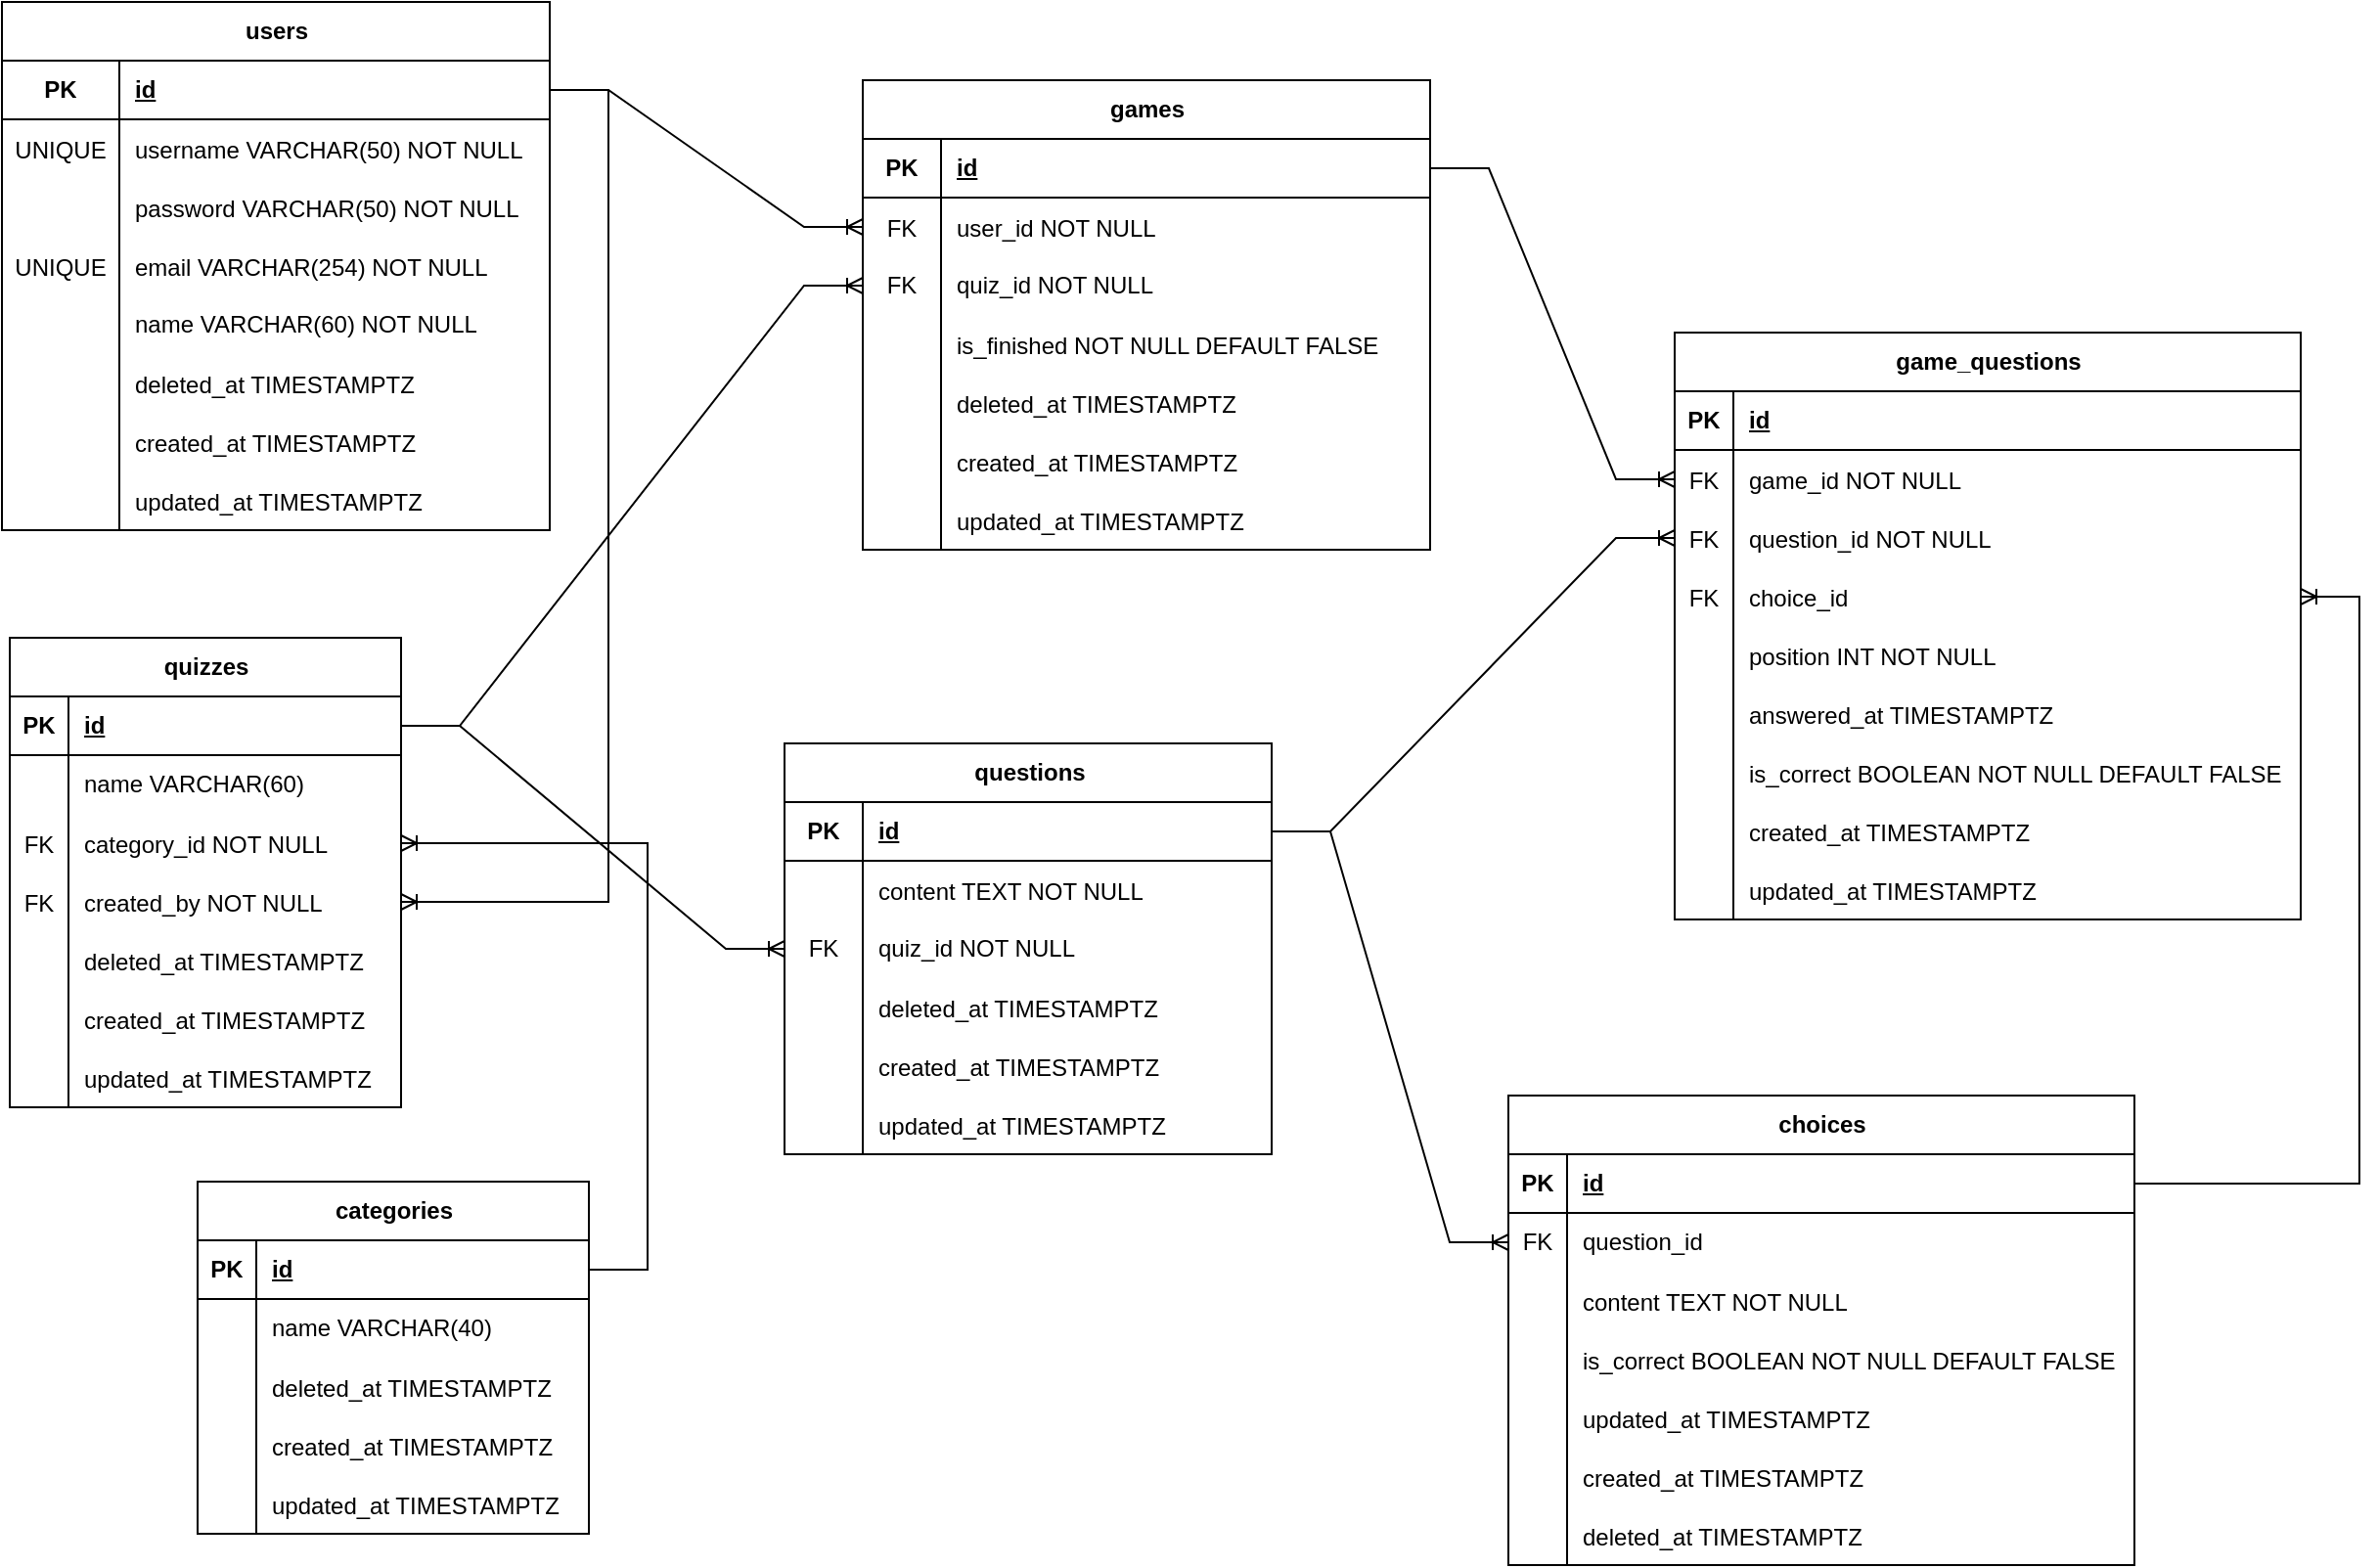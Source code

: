 <mxfile version="28.2.8">
  <diagram name="Page-1" id="IlqNlD3pGx4o4QDqjt5W">
    <mxGraphModel dx="1394" dy="1031" grid="1" gridSize="10" guides="1" tooltips="1" connect="1" arrows="1" fold="1" page="1" pageScale="1" pageWidth="1654" pageHeight="1169" math="0" shadow="0">
      <root>
        <mxCell id="0" />
        <mxCell id="1" parent="0" />
        <mxCell id="2m0i1N73Nu3v9NuBRMql-1" value="" style="edgeStyle=entityRelationEdgeStyle;fontSize=12;html=1;endArrow=ERoneToMany;rounded=0;" edge="1" source="2m0i1N73Nu3v9NuBRMql-11" target="2m0i1N73Nu3v9NuBRMql-45" parent="1">
          <mxGeometry width="100" height="100" relative="1" as="geometry">
            <mxPoint x="413" y="520" as="sourcePoint" />
            <mxPoint x="513" y="420" as="targetPoint" />
          </mxGeometry>
        </mxCell>
        <mxCell id="2m0i1N73Nu3v9NuBRMql-2" value="" style="edgeStyle=entityRelationEdgeStyle;fontSize=12;html=1;endArrow=ERoneToMany;rounded=0;" edge="1" source="2m0i1N73Nu3v9NuBRMql-36" target="2m0i1N73Nu3v9NuBRMql-64" parent="1">
          <mxGeometry width="100" height="100" relative="1" as="geometry">
            <mxPoint x="313" y="520" as="sourcePoint" />
            <mxPoint x="413" y="420" as="targetPoint" />
          </mxGeometry>
        </mxCell>
        <mxCell id="2m0i1N73Nu3v9NuBRMql-3" value="" style="edgeStyle=entityRelationEdgeStyle;fontSize=12;html=1;endArrow=ERoneToMany;rounded=0;" edge="1" source="2m0i1N73Nu3v9NuBRMql-77" target="2m0i1N73Nu3v9NuBRMql-42" parent="1">
          <mxGeometry width="100" height="100" relative="1" as="geometry">
            <mxPoint x="555" y="535" as="sourcePoint" />
            <mxPoint x="761" y="585" as="targetPoint" />
          </mxGeometry>
        </mxCell>
        <mxCell id="2m0i1N73Nu3v9NuBRMql-8" value="" style="edgeStyle=entityRelationEdgeStyle;fontSize=12;html=1;endArrow=ERoneToMany;rounded=0;" edge="1" source="2m0i1N73Nu3v9NuBRMql-58" target="2m0i1N73Nu3v9NuBRMql-137" parent="1">
          <mxGeometry width="100" height="100" relative="1" as="geometry">
            <mxPoint x="855" y="704" as="sourcePoint" />
            <mxPoint x="955" y="604" as="targetPoint" />
          </mxGeometry>
        </mxCell>
        <mxCell id="2m0i1N73Nu3v9NuBRMql-10" value="users" style="shape=table;startSize=30;container=1;collapsible=1;childLayout=tableLayout;fixedRows=1;rowLines=0;fontStyle=1;align=center;resizeLast=1;html=1;" vertex="1" parent="1">
          <mxGeometry x="225" y="185" width="280" height="270" as="geometry" />
        </mxCell>
        <mxCell id="2m0i1N73Nu3v9NuBRMql-11" value="" style="shape=tableRow;horizontal=0;startSize=0;swimlaneHead=0;swimlaneBody=0;fillColor=none;collapsible=0;dropTarget=0;points=[[0,0.5],[1,0.5]];portConstraint=eastwest;top=0;left=0;right=0;bottom=1;" vertex="1" parent="2m0i1N73Nu3v9NuBRMql-10">
          <mxGeometry y="30" width="280" height="30" as="geometry" />
        </mxCell>
        <mxCell id="2m0i1N73Nu3v9NuBRMql-12" value="PK" style="shape=partialRectangle;connectable=0;fillColor=none;top=0;left=0;bottom=0;right=0;fontStyle=1;overflow=hidden;whiteSpace=wrap;html=1;" vertex="1" parent="2m0i1N73Nu3v9NuBRMql-11">
          <mxGeometry width="60.0" height="30" as="geometry">
            <mxRectangle width="60.0" height="30" as="alternateBounds" />
          </mxGeometry>
        </mxCell>
        <mxCell id="2m0i1N73Nu3v9NuBRMql-13" value="id" style="shape=partialRectangle;connectable=0;fillColor=none;top=0;left=0;bottom=0;right=0;align=left;spacingLeft=6;fontStyle=5;overflow=hidden;whiteSpace=wrap;html=1;" vertex="1" parent="2m0i1N73Nu3v9NuBRMql-11">
          <mxGeometry x="60.0" width="220.0" height="30" as="geometry">
            <mxRectangle width="220.0" height="30" as="alternateBounds" />
          </mxGeometry>
        </mxCell>
        <mxCell id="2m0i1N73Nu3v9NuBRMql-14" value="" style="shape=tableRow;horizontal=0;startSize=0;swimlaneHead=0;swimlaneBody=0;fillColor=none;collapsible=0;dropTarget=0;points=[[0,0.5],[1,0.5]];portConstraint=eastwest;top=0;left=0;right=0;bottom=0;" vertex="1" parent="2m0i1N73Nu3v9NuBRMql-10">
          <mxGeometry y="60" width="280" height="30" as="geometry" />
        </mxCell>
        <mxCell id="2m0i1N73Nu3v9NuBRMql-15" value="UNIQUE" style="shape=partialRectangle;connectable=0;fillColor=none;top=0;left=0;bottom=0;right=0;editable=1;overflow=hidden;" vertex="1" parent="2m0i1N73Nu3v9NuBRMql-14">
          <mxGeometry width="60.0" height="30" as="geometry">
            <mxRectangle width="60.0" height="30" as="alternateBounds" />
          </mxGeometry>
        </mxCell>
        <mxCell id="2m0i1N73Nu3v9NuBRMql-16" value="username VARCHAR(50) NOT NULL" style="shape=partialRectangle;connectable=0;fillColor=none;top=0;left=0;bottom=0;right=0;align=left;spacingLeft=6;overflow=hidden;flipV=0;" vertex="1" parent="2m0i1N73Nu3v9NuBRMql-14">
          <mxGeometry x="60.0" width="220.0" height="30" as="geometry">
            <mxRectangle width="220.0" height="30" as="alternateBounds" />
          </mxGeometry>
        </mxCell>
        <mxCell id="2m0i1N73Nu3v9NuBRMql-17" value="" style="shape=tableRow;horizontal=0;startSize=0;swimlaneHead=0;swimlaneBody=0;fillColor=none;collapsible=0;dropTarget=0;points=[[0,0.5],[1,0.5]];portConstraint=eastwest;top=0;left=0;right=0;bottom=0;" vertex="1" parent="2m0i1N73Nu3v9NuBRMql-10">
          <mxGeometry y="90" width="280" height="30" as="geometry" />
        </mxCell>
        <mxCell id="2m0i1N73Nu3v9NuBRMql-18" value="" style="shape=partialRectangle;connectable=0;fillColor=none;top=0;left=0;bottom=0;right=0;editable=1;overflow=hidden;" vertex="1" parent="2m0i1N73Nu3v9NuBRMql-17">
          <mxGeometry width="60.0" height="30" as="geometry">
            <mxRectangle width="60.0" height="30" as="alternateBounds" />
          </mxGeometry>
        </mxCell>
        <mxCell id="2m0i1N73Nu3v9NuBRMql-19" value="password VARCHAR(50) NOT NULL" style="shape=partialRectangle;connectable=0;fillColor=none;top=0;left=0;bottom=0;right=0;align=left;spacingLeft=6;overflow=hidden;flipV=0;" vertex="1" parent="2m0i1N73Nu3v9NuBRMql-17">
          <mxGeometry x="60.0" width="220.0" height="30" as="geometry">
            <mxRectangle width="220.0" height="30" as="alternateBounds" />
          </mxGeometry>
        </mxCell>
        <mxCell id="2m0i1N73Nu3v9NuBRMql-20" value="" style="shape=tableRow;horizontal=0;startSize=0;swimlaneHead=0;swimlaneBody=0;fillColor=none;collapsible=0;dropTarget=0;points=[[0,0.5],[1,0.5]];portConstraint=eastwest;top=0;left=0;right=0;bottom=0;" vertex="1" parent="2m0i1N73Nu3v9NuBRMql-10">
          <mxGeometry y="120" width="280" height="30" as="geometry" />
        </mxCell>
        <mxCell id="2m0i1N73Nu3v9NuBRMql-21" value="UNIQUE" style="shape=partialRectangle;connectable=0;fillColor=none;top=0;left=0;bottom=0;right=0;editable=1;overflow=hidden;" vertex="1" parent="2m0i1N73Nu3v9NuBRMql-20">
          <mxGeometry width="60.0" height="30" as="geometry">
            <mxRectangle width="60.0" height="30" as="alternateBounds" />
          </mxGeometry>
        </mxCell>
        <mxCell id="2m0i1N73Nu3v9NuBRMql-22" value="email VARCHAR(254) NOT NULL" style="shape=partialRectangle;connectable=0;fillColor=none;top=0;left=0;bottom=0;right=0;align=left;spacingLeft=6;overflow=hidden;flipV=0;" vertex="1" parent="2m0i1N73Nu3v9NuBRMql-20">
          <mxGeometry x="60.0" width="220.0" height="30" as="geometry">
            <mxRectangle width="220.0" height="30" as="alternateBounds" />
          </mxGeometry>
        </mxCell>
        <mxCell id="2m0i1N73Nu3v9NuBRMql-23" value="" style="shape=tableRow;horizontal=0;startSize=0;swimlaneHead=0;swimlaneBody=0;fillColor=none;collapsible=0;dropTarget=0;points=[[0,0.5],[1,0.5]];portConstraint=eastwest;top=0;left=0;right=0;bottom=0;" vertex="1" parent="2m0i1N73Nu3v9NuBRMql-10">
          <mxGeometry y="150" width="280" height="30" as="geometry" />
        </mxCell>
        <mxCell id="2m0i1N73Nu3v9NuBRMql-24" value="" style="shape=partialRectangle;connectable=0;fillColor=none;top=0;left=0;bottom=0;right=0;editable=1;overflow=hidden;whiteSpace=wrap;html=1;" vertex="1" parent="2m0i1N73Nu3v9NuBRMql-23">
          <mxGeometry width="60.0" height="30" as="geometry">
            <mxRectangle width="60.0" height="30" as="alternateBounds" />
          </mxGeometry>
        </mxCell>
        <mxCell id="2m0i1N73Nu3v9NuBRMql-25" value="name VARCHAR(60) NOT NULL" style="shape=partialRectangle;connectable=0;fillColor=none;top=0;left=0;bottom=0;right=0;align=left;spacingLeft=6;overflow=hidden;whiteSpace=wrap;html=1;" vertex="1" parent="2m0i1N73Nu3v9NuBRMql-23">
          <mxGeometry x="60.0" width="220.0" height="30" as="geometry">
            <mxRectangle width="220.0" height="30" as="alternateBounds" />
          </mxGeometry>
        </mxCell>
        <mxCell id="2m0i1N73Nu3v9NuBRMql-26" value="" style="shape=tableRow;horizontal=0;startSize=0;swimlaneHead=0;swimlaneBody=0;fillColor=none;collapsible=0;dropTarget=0;points=[[0,0.5],[1,0.5]];portConstraint=eastwest;top=0;left=0;right=0;bottom=0;" vertex="1" parent="2m0i1N73Nu3v9NuBRMql-10">
          <mxGeometry y="180" width="280" height="30" as="geometry" />
        </mxCell>
        <mxCell id="2m0i1N73Nu3v9NuBRMql-27" value="" style="shape=partialRectangle;connectable=0;fillColor=none;top=0;left=0;bottom=0;right=0;editable=1;overflow=hidden;" vertex="1" parent="2m0i1N73Nu3v9NuBRMql-26">
          <mxGeometry width="60.0" height="30" as="geometry">
            <mxRectangle width="60.0" height="30" as="alternateBounds" />
          </mxGeometry>
        </mxCell>
        <mxCell id="2m0i1N73Nu3v9NuBRMql-28" value="deleted_at TIMESTAMPTZ" style="shape=partialRectangle;connectable=0;fillColor=none;top=0;left=0;bottom=0;right=0;align=left;spacingLeft=6;overflow=hidden;flipV=0;" vertex="1" parent="2m0i1N73Nu3v9NuBRMql-26">
          <mxGeometry x="60.0" width="220.0" height="30" as="geometry">
            <mxRectangle width="220.0" height="30" as="alternateBounds" />
          </mxGeometry>
        </mxCell>
        <mxCell id="2m0i1N73Nu3v9NuBRMql-29" value="" style="shape=tableRow;horizontal=0;startSize=0;swimlaneHead=0;swimlaneBody=0;fillColor=none;collapsible=0;dropTarget=0;points=[[0,0.5],[1,0.5]];portConstraint=eastwest;top=0;left=0;right=0;bottom=0;" vertex="1" parent="2m0i1N73Nu3v9NuBRMql-10">
          <mxGeometry y="210" width="280" height="30" as="geometry" />
        </mxCell>
        <mxCell id="2m0i1N73Nu3v9NuBRMql-30" value="" style="shape=partialRectangle;connectable=0;fillColor=none;top=0;left=0;bottom=0;right=0;editable=1;overflow=hidden;" vertex="1" parent="2m0i1N73Nu3v9NuBRMql-29">
          <mxGeometry width="60.0" height="30" as="geometry">
            <mxRectangle width="60.0" height="30" as="alternateBounds" />
          </mxGeometry>
        </mxCell>
        <mxCell id="2m0i1N73Nu3v9NuBRMql-31" value="created_at TIMESTAMPTZ" style="shape=partialRectangle;connectable=0;fillColor=none;top=0;left=0;bottom=0;right=0;align=left;spacingLeft=6;overflow=hidden;flipV=0;" vertex="1" parent="2m0i1N73Nu3v9NuBRMql-29">
          <mxGeometry x="60.0" width="220.0" height="30" as="geometry">
            <mxRectangle width="220.0" height="30" as="alternateBounds" />
          </mxGeometry>
        </mxCell>
        <mxCell id="2m0i1N73Nu3v9NuBRMql-32" value="" style="shape=tableRow;horizontal=0;startSize=0;swimlaneHead=0;swimlaneBody=0;fillColor=none;collapsible=0;dropTarget=0;points=[[0,0.5],[1,0.5]];portConstraint=eastwest;top=0;left=0;right=0;bottom=0;" vertex="1" parent="2m0i1N73Nu3v9NuBRMql-10">
          <mxGeometry y="240" width="280" height="30" as="geometry" />
        </mxCell>
        <mxCell id="2m0i1N73Nu3v9NuBRMql-33" value="" style="shape=partialRectangle;connectable=0;fillColor=none;top=0;left=0;bottom=0;right=0;editable=1;overflow=hidden;" vertex="1" parent="2m0i1N73Nu3v9NuBRMql-32">
          <mxGeometry width="60.0" height="30" as="geometry">
            <mxRectangle width="60.0" height="30" as="alternateBounds" />
          </mxGeometry>
        </mxCell>
        <mxCell id="2m0i1N73Nu3v9NuBRMql-34" value="updated_at TIMESTAMPTZ" style="shape=partialRectangle;connectable=0;fillColor=none;top=0;left=0;bottom=0;right=0;align=left;spacingLeft=6;overflow=hidden;flipV=0;" vertex="1" parent="2m0i1N73Nu3v9NuBRMql-32">
          <mxGeometry x="60.0" width="220.0" height="30" as="geometry">
            <mxRectangle width="220.0" height="30" as="alternateBounds" />
          </mxGeometry>
        </mxCell>
        <mxCell id="2m0i1N73Nu3v9NuBRMql-35" value="quizzes" style="shape=table;startSize=30;container=1;collapsible=1;childLayout=tableLayout;fixedRows=1;rowLines=0;fontStyle=1;align=center;resizeLast=1;html=1;" vertex="1" parent="1">
          <mxGeometry x="229" y="510" width="200" height="240" as="geometry" />
        </mxCell>
        <mxCell id="2m0i1N73Nu3v9NuBRMql-36" value="" style="shape=tableRow;horizontal=0;startSize=0;swimlaneHead=0;swimlaneBody=0;fillColor=none;collapsible=0;dropTarget=0;points=[[0,0.5],[1,0.5]];portConstraint=eastwest;top=0;left=0;right=0;bottom=1;" vertex="1" parent="2m0i1N73Nu3v9NuBRMql-35">
          <mxGeometry y="30" width="200" height="30" as="geometry" />
        </mxCell>
        <mxCell id="2m0i1N73Nu3v9NuBRMql-37" value="PK" style="shape=partialRectangle;connectable=0;fillColor=none;top=0;left=0;bottom=0;right=0;fontStyle=1;overflow=hidden;whiteSpace=wrap;html=1;" vertex="1" parent="2m0i1N73Nu3v9NuBRMql-36">
          <mxGeometry width="30" height="30" as="geometry">
            <mxRectangle width="30" height="30" as="alternateBounds" />
          </mxGeometry>
        </mxCell>
        <mxCell id="2m0i1N73Nu3v9NuBRMql-38" value="id" style="shape=partialRectangle;connectable=0;fillColor=none;top=0;left=0;bottom=0;right=0;align=left;spacingLeft=6;fontStyle=5;overflow=hidden;whiteSpace=wrap;html=1;" vertex="1" parent="2m0i1N73Nu3v9NuBRMql-36">
          <mxGeometry x="30" width="170" height="30" as="geometry">
            <mxRectangle width="170" height="30" as="alternateBounds" />
          </mxGeometry>
        </mxCell>
        <mxCell id="2m0i1N73Nu3v9NuBRMql-39" value="" style="shape=tableRow;horizontal=0;startSize=0;swimlaneHead=0;swimlaneBody=0;fillColor=none;collapsible=0;dropTarget=0;points=[[0,0.5],[1,0.5]];portConstraint=eastwest;top=0;left=0;right=0;bottom=0;" vertex="1" parent="2m0i1N73Nu3v9NuBRMql-35">
          <mxGeometry y="60" width="200" height="30" as="geometry" />
        </mxCell>
        <mxCell id="2m0i1N73Nu3v9NuBRMql-40" value="" style="shape=partialRectangle;connectable=0;fillColor=none;top=0;left=0;bottom=0;right=0;editable=1;overflow=hidden;whiteSpace=wrap;html=1;" vertex="1" parent="2m0i1N73Nu3v9NuBRMql-39">
          <mxGeometry width="30" height="30" as="geometry">
            <mxRectangle width="30" height="30" as="alternateBounds" />
          </mxGeometry>
        </mxCell>
        <mxCell id="2m0i1N73Nu3v9NuBRMql-41" value="name VARCHAR(60)" style="shape=partialRectangle;connectable=0;fillColor=none;top=0;left=0;bottom=0;right=0;align=left;spacingLeft=6;overflow=hidden;whiteSpace=wrap;html=1;" vertex="1" parent="2m0i1N73Nu3v9NuBRMql-39">
          <mxGeometry x="30" width="170" height="30" as="geometry">
            <mxRectangle width="170" height="30" as="alternateBounds" />
          </mxGeometry>
        </mxCell>
        <mxCell id="2m0i1N73Nu3v9NuBRMql-42" value="" style="shape=tableRow;horizontal=0;startSize=0;swimlaneHead=0;swimlaneBody=0;fillColor=none;collapsible=0;dropTarget=0;points=[[0,0.5],[1,0.5]];portConstraint=eastwest;top=0;left=0;right=0;bottom=0;" vertex="1" parent="2m0i1N73Nu3v9NuBRMql-35">
          <mxGeometry y="90" width="200" height="30" as="geometry" />
        </mxCell>
        <mxCell id="2m0i1N73Nu3v9NuBRMql-43" value="FK" style="shape=partialRectangle;connectable=0;fillColor=none;top=0;left=0;bottom=0;right=0;editable=1;overflow=hidden;" vertex="1" parent="2m0i1N73Nu3v9NuBRMql-42">
          <mxGeometry width="30" height="30" as="geometry">
            <mxRectangle width="30" height="30" as="alternateBounds" />
          </mxGeometry>
        </mxCell>
        <mxCell id="2m0i1N73Nu3v9NuBRMql-44" value="category_id NOT NULL" style="shape=partialRectangle;connectable=0;fillColor=none;top=0;left=0;bottom=0;right=0;align=left;spacingLeft=6;overflow=hidden;flipV=0;" vertex="1" parent="2m0i1N73Nu3v9NuBRMql-42">
          <mxGeometry x="30" width="170" height="30" as="geometry">
            <mxRectangle width="170" height="30" as="alternateBounds" />
          </mxGeometry>
        </mxCell>
        <mxCell id="2m0i1N73Nu3v9NuBRMql-45" value="" style="shape=tableRow;horizontal=0;startSize=0;swimlaneHead=0;swimlaneBody=0;fillColor=none;collapsible=0;dropTarget=0;points=[[0,0.5],[1,0.5]];portConstraint=eastwest;top=0;left=0;right=0;bottom=0;" vertex="1" parent="2m0i1N73Nu3v9NuBRMql-35">
          <mxGeometry y="120" width="200" height="30" as="geometry" />
        </mxCell>
        <mxCell id="2m0i1N73Nu3v9NuBRMql-46" value="FK" style="shape=partialRectangle;connectable=0;fillColor=none;top=0;left=0;bottom=0;right=0;editable=1;overflow=hidden;" vertex="1" parent="2m0i1N73Nu3v9NuBRMql-45">
          <mxGeometry width="30" height="30" as="geometry">
            <mxRectangle width="30" height="30" as="alternateBounds" />
          </mxGeometry>
        </mxCell>
        <mxCell id="2m0i1N73Nu3v9NuBRMql-47" value="created_by NOT NULL" style="shape=partialRectangle;connectable=0;fillColor=none;top=0;left=0;bottom=0;right=0;align=left;spacingLeft=6;overflow=hidden;flipV=0;" vertex="1" parent="2m0i1N73Nu3v9NuBRMql-45">
          <mxGeometry x="30" width="170" height="30" as="geometry">
            <mxRectangle width="170" height="30" as="alternateBounds" />
          </mxGeometry>
        </mxCell>
        <mxCell id="2m0i1N73Nu3v9NuBRMql-48" value="" style="shape=tableRow;horizontal=0;startSize=0;swimlaneHead=0;swimlaneBody=0;fillColor=none;collapsible=0;dropTarget=0;points=[[0,0.5],[1,0.5]];portConstraint=eastwest;top=0;left=0;right=0;bottom=0;" vertex="1" parent="2m0i1N73Nu3v9NuBRMql-35">
          <mxGeometry y="150" width="200" height="30" as="geometry" />
        </mxCell>
        <mxCell id="2m0i1N73Nu3v9NuBRMql-49" value="" style="shape=partialRectangle;connectable=0;fillColor=none;top=0;left=0;bottom=0;right=0;editable=1;overflow=hidden;" vertex="1" parent="2m0i1N73Nu3v9NuBRMql-48">
          <mxGeometry width="30" height="30" as="geometry">
            <mxRectangle width="30" height="30" as="alternateBounds" />
          </mxGeometry>
        </mxCell>
        <mxCell id="2m0i1N73Nu3v9NuBRMql-50" value="deleted_at TIMESTAMPTZ" style="shape=partialRectangle;connectable=0;fillColor=none;top=0;left=0;bottom=0;right=0;align=left;spacingLeft=6;overflow=hidden;flipV=0;" vertex="1" parent="2m0i1N73Nu3v9NuBRMql-48">
          <mxGeometry x="30" width="170" height="30" as="geometry">
            <mxRectangle width="170" height="30" as="alternateBounds" />
          </mxGeometry>
        </mxCell>
        <mxCell id="2m0i1N73Nu3v9NuBRMql-51" value="" style="shape=tableRow;horizontal=0;startSize=0;swimlaneHead=0;swimlaneBody=0;fillColor=none;collapsible=0;dropTarget=0;points=[[0,0.5],[1,0.5]];portConstraint=eastwest;top=0;left=0;right=0;bottom=0;" vertex="1" parent="2m0i1N73Nu3v9NuBRMql-35">
          <mxGeometry y="180" width="200" height="30" as="geometry" />
        </mxCell>
        <mxCell id="2m0i1N73Nu3v9NuBRMql-52" value="" style="shape=partialRectangle;connectable=0;fillColor=none;top=0;left=0;bottom=0;right=0;editable=1;overflow=hidden;" vertex="1" parent="2m0i1N73Nu3v9NuBRMql-51">
          <mxGeometry width="30" height="30" as="geometry">
            <mxRectangle width="30" height="30" as="alternateBounds" />
          </mxGeometry>
        </mxCell>
        <mxCell id="2m0i1N73Nu3v9NuBRMql-53" value="created_at TIMESTAMPTZ" style="shape=partialRectangle;connectable=0;fillColor=none;top=0;left=0;bottom=0;right=0;align=left;spacingLeft=6;overflow=hidden;flipV=0;" vertex="1" parent="2m0i1N73Nu3v9NuBRMql-51">
          <mxGeometry x="30" width="170" height="30" as="geometry">
            <mxRectangle width="170" height="30" as="alternateBounds" />
          </mxGeometry>
        </mxCell>
        <mxCell id="2m0i1N73Nu3v9NuBRMql-54" value="" style="shape=tableRow;horizontal=0;startSize=0;swimlaneHead=0;swimlaneBody=0;fillColor=none;collapsible=0;dropTarget=0;points=[[0,0.5],[1,0.5]];portConstraint=eastwest;top=0;left=0;right=0;bottom=0;" vertex="1" parent="2m0i1N73Nu3v9NuBRMql-35">
          <mxGeometry y="210" width="200" height="30" as="geometry" />
        </mxCell>
        <mxCell id="2m0i1N73Nu3v9NuBRMql-55" value="" style="shape=partialRectangle;connectable=0;fillColor=none;top=0;left=0;bottom=0;right=0;editable=1;overflow=hidden;" vertex="1" parent="2m0i1N73Nu3v9NuBRMql-54">
          <mxGeometry width="30" height="30" as="geometry">
            <mxRectangle width="30" height="30" as="alternateBounds" />
          </mxGeometry>
        </mxCell>
        <mxCell id="2m0i1N73Nu3v9NuBRMql-56" value="updated_at TIMESTAMPTZ" style="shape=partialRectangle;connectable=0;fillColor=none;top=0;left=0;bottom=0;right=0;align=left;spacingLeft=6;overflow=hidden;flipV=0;" vertex="1" parent="2m0i1N73Nu3v9NuBRMql-54">
          <mxGeometry x="30" width="170" height="30" as="geometry">
            <mxRectangle width="170" height="30" as="alternateBounds" />
          </mxGeometry>
        </mxCell>
        <mxCell id="2m0i1N73Nu3v9NuBRMql-57" value="questions" style="shape=table;startSize=30;container=1;collapsible=1;childLayout=tableLayout;fixedRows=1;rowLines=0;fontStyle=1;align=center;resizeLast=1;html=1;" vertex="1" parent="1">
          <mxGeometry x="625" y="564" width="249" height="210" as="geometry" />
        </mxCell>
        <mxCell id="2m0i1N73Nu3v9NuBRMql-58" value="" style="shape=tableRow;horizontal=0;startSize=0;swimlaneHead=0;swimlaneBody=0;fillColor=none;collapsible=0;dropTarget=0;points=[[0,0.5],[1,0.5]];portConstraint=eastwest;top=0;left=0;right=0;bottom=1;" vertex="1" parent="2m0i1N73Nu3v9NuBRMql-57">
          <mxGeometry y="30" width="249" height="30" as="geometry" />
        </mxCell>
        <mxCell id="2m0i1N73Nu3v9NuBRMql-59" value="PK" style="shape=partialRectangle;connectable=0;fillColor=none;top=0;left=0;bottom=0;right=0;fontStyle=1;overflow=hidden;whiteSpace=wrap;html=1;" vertex="1" parent="2m0i1N73Nu3v9NuBRMql-58">
          <mxGeometry width="40" height="30" as="geometry">
            <mxRectangle width="40" height="30" as="alternateBounds" />
          </mxGeometry>
        </mxCell>
        <mxCell id="2m0i1N73Nu3v9NuBRMql-60" value="id" style="shape=partialRectangle;connectable=0;fillColor=none;top=0;left=0;bottom=0;right=0;align=left;spacingLeft=6;fontStyle=5;overflow=hidden;whiteSpace=wrap;html=1;" vertex="1" parent="2m0i1N73Nu3v9NuBRMql-58">
          <mxGeometry x="40" width="209" height="30" as="geometry">
            <mxRectangle width="209" height="30" as="alternateBounds" />
          </mxGeometry>
        </mxCell>
        <mxCell id="2m0i1N73Nu3v9NuBRMql-61" value="" style="shape=tableRow;horizontal=0;startSize=0;swimlaneHead=0;swimlaneBody=0;fillColor=none;collapsible=0;dropTarget=0;points=[[0,0.5],[1,0.5]];portConstraint=eastwest;top=0;left=0;right=0;bottom=0;" vertex="1" parent="2m0i1N73Nu3v9NuBRMql-57">
          <mxGeometry y="60" width="249" height="30" as="geometry" />
        </mxCell>
        <mxCell id="2m0i1N73Nu3v9NuBRMql-62" value="" style="shape=partialRectangle;connectable=0;fillColor=none;top=0;left=0;bottom=0;right=0;editable=1;overflow=hidden;" vertex="1" parent="2m0i1N73Nu3v9NuBRMql-61">
          <mxGeometry width="40" height="30" as="geometry">
            <mxRectangle width="40" height="30" as="alternateBounds" />
          </mxGeometry>
        </mxCell>
        <mxCell id="2m0i1N73Nu3v9NuBRMql-63" value="content TEXT NOT NULL" style="shape=partialRectangle;connectable=0;fillColor=none;top=0;left=0;bottom=0;right=0;align=left;spacingLeft=6;overflow=hidden;flipV=0;" vertex="1" parent="2m0i1N73Nu3v9NuBRMql-61">
          <mxGeometry x="40" width="209" height="30" as="geometry">
            <mxRectangle width="209" height="30" as="alternateBounds" />
          </mxGeometry>
        </mxCell>
        <mxCell id="2m0i1N73Nu3v9NuBRMql-64" value="" style="shape=tableRow;horizontal=0;startSize=0;swimlaneHead=0;swimlaneBody=0;fillColor=none;collapsible=0;dropTarget=0;points=[[0,0.5],[1,0.5]];portConstraint=eastwest;top=0;left=0;right=0;bottom=0;" vertex="1" parent="2m0i1N73Nu3v9NuBRMql-57">
          <mxGeometry y="90" width="249" height="30" as="geometry" />
        </mxCell>
        <mxCell id="2m0i1N73Nu3v9NuBRMql-65" value="FK" style="shape=partialRectangle;connectable=0;fillColor=none;top=0;left=0;bottom=0;right=0;editable=1;overflow=hidden;whiteSpace=wrap;html=1;" vertex="1" parent="2m0i1N73Nu3v9NuBRMql-64">
          <mxGeometry width="40" height="30" as="geometry">
            <mxRectangle width="40" height="30" as="alternateBounds" />
          </mxGeometry>
        </mxCell>
        <mxCell id="2m0i1N73Nu3v9NuBRMql-66" value="quiz_id NOT NULL" style="shape=partialRectangle;connectable=0;fillColor=none;top=0;left=0;bottom=0;right=0;align=left;spacingLeft=6;overflow=hidden;whiteSpace=wrap;html=1;" vertex="1" parent="2m0i1N73Nu3v9NuBRMql-64">
          <mxGeometry x="40" width="209" height="30" as="geometry">
            <mxRectangle width="209" height="30" as="alternateBounds" />
          </mxGeometry>
        </mxCell>
        <mxCell id="2m0i1N73Nu3v9NuBRMql-67" value="" style="shape=tableRow;horizontal=0;startSize=0;swimlaneHead=0;swimlaneBody=0;fillColor=none;collapsible=0;dropTarget=0;points=[[0,0.5],[1,0.5]];portConstraint=eastwest;top=0;left=0;right=0;bottom=0;" vertex="1" parent="2m0i1N73Nu3v9NuBRMql-57">
          <mxGeometry y="120" width="249" height="30" as="geometry" />
        </mxCell>
        <mxCell id="2m0i1N73Nu3v9NuBRMql-68" value="" style="shape=partialRectangle;connectable=0;fillColor=none;top=0;left=0;bottom=0;right=0;editable=1;overflow=hidden;" vertex="1" parent="2m0i1N73Nu3v9NuBRMql-67">
          <mxGeometry width="40" height="30" as="geometry">
            <mxRectangle width="40" height="30" as="alternateBounds" />
          </mxGeometry>
        </mxCell>
        <mxCell id="2m0i1N73Nu3v9NuBRMql-69" value="deleted_at TIMESTAMPTZ" style="shape=partialRectangle;connectable=0;fillColor=none;top=0;left=0;bottom=0;right=0;align=left;spacingLeft=6;overflow=hidden;flipV=0;" vertex="1" parent="2m0i1N73Nu3v9NuBRMql-67">
          <mxGeometry x="40" width="209" height="30" as="geometry">
            <mxRectangle width="209" height="30" as="alternateBounds" />
          </mxGeometry>
        </mxCell>
        <mxCell id="2m0i1N73Nu3v9NuBRMql-70" value="" style="shape=tableRow;horizontal=0;startSize=0;swimlaneHead=0;swimlaneBody=0;fillColor=none;collapsible=0;dropTarget=0;points=[[0,0.5],[1,0.5]];portConstraint=eastwest;top=0;left=0;right=0;bottom=0;" vertex="1" parent="2m0i1N73Nu3v9NuBRMql-57">
          <mxGeometry y="150" width="249" height="30" as="geometry" />
        </mxCell>
        <mxCell id="2m0i1N73Nu3v9NuBRMql-71" value="" style="shape=partialRectangle;connectable=0;fillColor=none;top=0;left=0;bottom=0;right=0;editable=1;overflow=hidden;" vertex="1" parent="2m0i1N73Nu3v9NuBRMql-70">
          <mxGeometry width="40" height="30" as="geometry">
            <mxRectangle width="40" height="30" as="alternateBounds" />
          </mxGeometry>
        </mxCell>
        <mxCell id="2m0i1N73Nu3v9NuBRMql-72" value="created_at TIMESTAMPTZ" style="shape=partialRectangle;connectable=0;fillColor=none;top=0;left=0;bottom=0;right=0;align=left;spacingLeft=6;overflow=hidden;flipV=0;" vertex="1" parent="2m0i1N73Nu3v9NuBRMql-70">
          <mxGeometry x="40" width="209" height="30" as="geometry">
            <mxRectangle width="209" height="30" as="alternateBounds" />
          </mxGeometry>
        </mxCell>
        <mxCell id="2m0i1N73Nu3v9NuBRMql-73" value="" style="shape=tableRow;horizontal=0;startSize=0;swimlaneHead=0;swimlaneBody=0;fillColor=none;collapsible=0;dropTarget=0;points=[[0,0.5],[1,0.5]];portConstraint=eastwest;top=0;left=0;right=0;bottom=0;" vertex="1" parent="2m0i1N73Nu3v9NuBRMql-57">
          <mxGeometry y="180" width="249" height="30" as="geometry" />
        </mxCell>
        <mxCell id="2m0i1N73Nu3v9NuBRMql-74" value="" style="shape=partialRectangle;connectable=0;fillColor=none;top=0;left=0;bottom=0;right=0;editable=1;overflow=hidden;" vertex="1" parent="2m0i1N73Nu3v9NuBRMql-73">
          <mxGeometry width="40" height="30" as="geometry">
            <mxRectangle width="40" height="30" as="alternateBounds" />
          </mxGeometry>
        </mxCell>
        <mxCell id="2m0i1N73Nu3v9NuBRMql-75" value="updated_at TIMESTAMPTZ" style="shape=partialRectangle;connectable=0;fillColor=none;top=0;left=0;bottom=0;right=0;align=left;spacingLeft=6;overflow=hidden;flipV=0;" vertex="1" parent="2m0i1N73Nu3v9NuBRMql-73">
          <mxGeometry x="40" width="209" height="30" as="geometry">
            <mxRectangle width="209" height="30" as="alternateBounds" />
          </mxGeometry>
        </mxCell>
        <mxCell id="2m0i1N73Nu3v9NuBRMql-76" value="categories" style="shape=table;startSize=30;container=1;collapsible=1;childLayout=tableLayout;fixedRows=1;rowLines=0;fontStyle=1;align=center;resizeLast=1;html=1;" vertex="1" parent="1">
          <mxGeometry x="325" y="788" width="200" height="180" as="geometry" />
        </mxCell>
        <mxCell id="2m0i1N73Nu3v9NuBRMql-77" value="" style="shape=tableRow;horizontal=0;startSize=0;swimlaneHead=0;swimlaneBody=0;fillColor=none;collapsible=0;dropTarget=0;points=[[0,0.5],[1,0.5]];portConstraint=eastwest;top=0;left=0;right=0;bottom=1;" vertex="1" parent="2m0i1N73Nu3v9NuBRMql-76">
          <mxGeometry y="30" width="200" height="30" as="geometry" />
        </mxCell>
        <mxCell id="2m0i1N73Nu3v9NuBRMql-78" value="PK" style="shape=partialRectangle;connectable=0;fillColor=none;top=0;left=0;bottom=0;right=0;fontStyle=1;overflow=hidden;whiteSpace=wrap;html=1;" vertex="1" parent="2m0i1N73Nu3v9NuBRMql-77">
          <mxGeometry width="30" height="30" as="geometry">
            <mxRectangle width="30" height="30" as="alternateBounds" />
          </mxGeometry>
        </mxCell>
        <mxCell id="2m0i1N73Nu3v9NuBRMql-79" value="id" style="shape=partialRectangle;connectable=0;fillColor=none;top=0;left=0;bottom=0;right=0;align=left;spacingLeft=6;fontStyle=5;overflow=hidden;whiteSpace=wrap;html=1;" vertex="1" parent="2m0i1N73Nu3v9NuBRMql-77">
          <mxGeometry x="30" width="170" height="30" as="geometry">
            <mxRectangle width="170" height="30" as="alternateBounds" />
          </mxGeometry>
        </mxCell>
        <mxCell id="2m0i1N73Nu3v9NuBRMql-80" value="" style="shape=tableRow;horizontal=0;startSize=0;swimlaneHead=0;swimlaneBody=0;fillColor=none;collapsible=0;dropTarget=0;points=[[0,0.5],[1,0.5]];portConstraint=eastwest;top=0;left=0;right=0;bottom=0;" vertex="1" parent="2m0i1N73Nu3v9NuBRMql-76">
          <mxGeometry y="60" width="200" height="30" as="geometry" />
        </mxCell>
        <mxCell id="2m0i1N73Nu3v9NuBRMql-81" value="" style="shape=partialRectangle;connectable=0;fillColor=none;top=0;left=0;bottom=0;right=0;editable=1;overflow=hidden;whiteSpace=wrap;html=1;" vertex="1" parent="2m0i1N73Nu3v9NuBRMql-80">
          <mxGeometry width="30" height="30" as="geometry">
            <mxRectangle width="30" height="30" as="alternateBounds" />
          </mxGeometry>
        </mxCell>
        <mxCell id="2m0i1N73Nu3v9NuBRMql-82" value="name VARCHAR(40)" style="shape=partialRectangle;connectable=0;fillColor=none;top=0;left=0;bottom=0;right=0;align=left;spacingLeft=6;overflow=hidden;whiteSpace=wrap;html=1;" vertex="1" parent="2m0i1N73Nu3v9NuBRMql-80">
          <mxGeometry x="30" width="170" height="30" as="geometry">
            <mxRectangle width="170" height="30" as="alternateBounds" />
          </mxGeometry>
        </mxCell>
        <mxCell id="2m0i1N73Nu3v9NuBRMql-83" value="" style="shape=tableRow;horizontal=0;startSize=0;swimlaneHead=0;swimlaneBody=0;fillColor=none;collapsible=0;dropTarget=0;points=[[0,0.5],[1,0.5]];portConstraint=eastwest;top=0;left=0;right=0;bottom=0;" vertex="1" parent="2m0i1N73Nu3v9NuBRMql-76">
          <mxGeometry y="90" width="200" height="30" as="geometry" />
        </mxCell>
        <mxCell id="2m0i1N73Nu3v9NuBRMql-84" value="" style="shape=partialRectangle;connectable=0;fillColor=none;top=0;left=0;bottom=0;right=0;editable=1;overflow=hidden;" vertex="1" parent="2m0i1N73Nu3v9NuBRMql-83">
          <mxGeometry width="30" height="30" as="geometry">
            <mxRectangle width="30" height="30" as="alternateBounds" />
          </mxGeometry>
        </mxCell>
        <mxCell id="2m0i1N73Nu3v9NuBRMql-85" value="deleted_at TIMESTAMPTZ" style="shape=partialRectangle;connectable=0;fillColor=none;top=0;left=0;bottom=0;right=0;align=left;spacingLeft=6;overflow=hidden;flipV=0;" vertex="1" parent="2m0i1N73Nu3v9NuBRMql-83">
          <mxGeometry x="30" width="170" height="30" as="geometry">
            <mxRectangle width="170" height="30" as="alternateBounds" />
          </mxGeometry>
        </mxCell>
        <mxCell id="2m0i1N73Nu3v9NuBRMql-86" value="" style="shape=tableRow;horizontal=0;startSize=0;swimlaneHead=0;swimlaneBody=0;fillColor=none;collapsible=0;dropTarget=0;points=[[0,0.5],[1,0.5]];portConstraint=eastwest;top=0;left=0;right=0;bottom=0;" vertex="1" parent="2m0i1N73Nu3v9NuBRMql-76">
          <mxGeometry y="120" width="200" height="30" as="geometry" />
        </mxCell>
        <mxCell id="2m0i1N73Nu3v9NuBRMql-87" value="" style="shape=partialRectangle;connectable=0;fillColor=none;top=0;left=0;bottom=0;right=0;editable=1;overflow=hidden;" vertex="1" parent="2m0i1N73Nu3v9NuBRMql-86">
          <mxGeometry width="30" height="30" as="geometry">
            <mxRectangle width="30" height="30" as="alternateBounds" />
          </mxGeometry>
        </mxCell>
        <mxCell id="2m0i1N73Nu3v9NuBRMql-88" value="created_at TIMESTAMPTZ" style="shape=partialRectangle;connectable=0;fillColor=none;top=0;left=0;bottom=0;right=0;align=left;spacingLeft=6;overflow=hidden;flipV=0;" vertex="1" parent="2m0i1N73Nu3v9NuBRMql-86">
          <mxGeometry x="30" width="170" height="30" as="geometry">
            <mxRectangle width="170" height="30" as="alternateBounds" />
          </mxGeometry>
        </mxCell>
        <mxCell id="2m0i1N73Nu3v9NuBRMql-89" value="" style="shape=tableRow;horizontal=0;startSize=0;swimlaneHead=0;swimlaneBody=0;fillColor=none;collapsible=0;dropTarget=0;points=[[0,0.5],[1,0.5]];portConstraint=eastwest;top=0;left=0;right=0;bottom=0;" vertex="1" parent="2m0i1N73Nu3v9NuBRMql-76">
          <mxGeometry y="150" width="200" height="30" as="geometry" />
        </mxCell>
        <mxCell id="2m0i1N73Nu3v9NuBRMql-90" value="" style="shape=partialRectangle;connectable=0;fillColor=none;top=0;left=0;bottom=0;right=0;editable=1;overflow=hidden;" vertex="1" parent="2m0i1N73Nu3v9NuBRMql-89">
          <mxGeometry width="30" height="30" as="geometry">
            <mxRectangle width="30" height="30" as="alternateBounds" />
          </mxGeometry>
        </mxCell>
        <mxCell id="2m0i1N73Nu3v9NuBRMql-91" value="updated_at TIMESTAMPTZ" style="shape=partialRectangle;connectable=0;fillColor=none;top=0;left=0;bottom=0;right=0;align=left;spacingLeft=6;overflow=hidden;flipV=0;" vertex="1" parent="2m0i1N73Nu3v9NuBRMql-89">
          <mxGeometry x="30" width="170" height="30" as="geometry">
            <mxRectangle width="170" height="30" as="alternateBounds" />
          </mxGeometry>
        </mxCell>
        <mxCell id="2m0i1N73Nu3v9NuBRMql-133" value="choices" style="shape=table;startSize=30;container=1;collapsible=1;childLayout=tableLayout;fixedRows=1;rowLines=0;fontStyle=1;align=center;resizeLast=1;html=1;" vertex="1" parent="1">
          <mxGeometry x="995" y="744" width="320" height="240" as="geometry" />
        </mxCell>
        <mxCell id="2m0i1N73Nu3v9NuBRMql-134" value="" style="shape=tableRow;horizontal=0;startSize=0;swimlaneHead=0;swimlaneBody=0;fillColor=none;collapsible=0;dropTarget=0;points=[[0,0.5],[1,0.5]];portConstraint=eastwest;top=0;left=0;right=0;bottom=1;" vertex="1" parent="2m0i1N73Nu3v9NuBRMql-133">
          <mxGeometry y="30" width="320" height="30" as="geometry" />
        </mxCell>
        <mxCell id="2m0i1N73Nu3v9NuBRMql-135" value="PK" style="shape=partialRectangle;connectable=0;fillColor=none;top=0;left=0;bottom=0;right=0;fontStyle=1;overflow=hidden;whiteSpace=wrap;html=1;" vertex="1" parent="2m0i1N73Nu3v9NuBRMql-134">
          <mxGeometry width="30" height="30" as="geometry">
            <mxRectangle width="30" height="30" as="alternateBounds" />
          </mxGeometry>
        </mxCell>
        <mxCell id="2m0i1N73Nu3v9NuBRMql-136" value="id" style="shape=partialRectangle;connectable=0;fillColor=none;top=0;left=0;bottom=0;right=0;align=left;spacingLeft=6;fontStyle=5;overflow=hidden;whiteSpace=wrap;html=1;" vertex="1" parent="2m0i1N73Nu3v9NuBRMql-134">
          <mxGeometry x="30" width="290" height="30" as="geometry">
            <mxRectangle width="290" height="30" as="alternateBounds" />
          </mxGeometry>
        </mxCell>
        <mxCell id="2m0i1N73Nu3v9NuBRMql-137" value="" style="shape=tableRow;horizontal=0;startSize=0;swimlaneHead=0;swimlaneBody=0;fillColor=none;collapsible=0;dropTarget=0;points=[[0,0.5],[1,0.5]];portConstraint=eastwest;top=0;left=0;right=0;bottom=0;" vertex="1" parent="2m0i1N73Nu3v9NuBRMql-133">
          <mxGeometry y="60" width="320" height="30" as="geometry" />
        </mxCell>
        <mxCell id="2m0i1N73Nu3v9NuBRMql-138" value="FK" style="shape=partialRectangle;connectable=0;fillColor=none;top=0;left=0;bottom=0;right=0;editable=1;overflow=hidden;whiteSpace=wrap;html=1;" vertex="1" parent="2m0i1N73Nu3v9NuBRMql-137">
          <mxGeometry width="30" height="30" as="geometry">
            <mxRectangle width="30" height="30" as="alternateBounds" />
          </mxGeometry>
        </mxCell>
        <mxCell id="2m0i1N73Nu3v9NuBRMql-139" value="question_id" style="shape=partialRectangle;connectable=0;fillColor=none;top=0;left=0;bottom=0;right=0;align=left;spacingLeft=6;overflow=hidden;whiteSpace=wrap;html=1;" vertex="1" parent="2m0i1N73Nu3v9NuBRMql-137">
          <mxGeometry x="30" width="290" height="30" as="geometry">
            <mxRectangle width="290" height="30" as="alternateBounds" />
          </mxGeometry>
        </mxCell>
        <mxCell id="2m0i1N73Nu3v9NuBRMql-140" value="" style="shape=tableRow;horizontal=0;startSize=0;swimlaneHead=0;swimlaneBody=0;fillColor=none;collapsible=0;dropTarget=0;points=[[0,0.5],[1,0.5]];portConstraint=eastwest;top=0;left=0;right=0;bottom=0;" vertex="1" parent="2m0i1N73Nu3v9NuBRMql-133">
          <mxGeometry y="90" width="320" height="30" as="geometry" />
        </mxCell>
        <mxCell id="2m0i1N73Nu3v9NuBRMql-141" value="" style="shape=partialRectangle;connectable=0;fillColor=none;top=0;left=0;bottom=0;right=0;editable=1;overflow=hidden;" vertex="1" parent="2m0i1N73Nu3v9NuBRMql-140">
          <mxGeometry width="30" height="30" as="geometry">
            <mxRectangle width="30" height="30" as="alternateBounds" />
          </mxGeometry>
        </mxCell>
        <mxCell id="2m0i1N73Nu3v9NuBRMql-142" value="content TEXT NOT NULL" style="shape=partialRectangle;connectable=0;fillColor=none;top=0;left=0;bottom=0;right=0;align=left;spacingLeft=6;overflow=hidden;flipV=0;" vertex="1" parent="2m0i1N73Nu3v9NuBRMql-140">
          <mxGeometry x="30" width="290" height="30" as="geometry">
            <mxRectangle width="290" height="30" as="alternateBounds" />
          </mxGeometry>
        </mxCell>
        <mxCell id="2m0i1N73Nu3v9NuBRMql-143" value="" style="shape=tableRow;horizontal=0;startSize=0;swimlaneHead=0;swimlaneBody=0;fillColor=none;collapsible=0;dropTarget=0;points=[[0,0.5],[1,0.5]];portConstraint=eastwest;top=0;left=0;right=0;bottom=0;" vertex="1" parent="2m0i1N73Nu3v9NuBRMql-133">
          <mxGeometry y="120" width="320" height="30" as="geometry" />
        </mxCell>
        <mxCell id="2m0i1N73Nu3v9NuBRMql-144" value="" style="shape=partialRectangle;connectable=0;fillColor=none;top=0;left=0;bottom=0;right=0;editable=1;overflow=hidden;" vertex="1" parent="2m0i1N73Nu3v9NuBRMql-143">
          <mxGeometry width="30" height="30" as="geometry">
            <mxRectangle width="30" height="30" as="alternateBounds" />
          </mxGeometry>
        </mxCell>
        <mxCell id="2m0i1N73Nu3v9NuBRMql-145" value="is_correct BOOLEAN NOT NULL DEFAULT FALSE" style="shape=partialRectangle;connectable=0;fillColor=none;top=0;left=0;bottom=0;right=0;align=left;spacingLeft=6;overflow=hidden;flipV=0;" vertex="1" parent="2m0i1N73Nu3v9NuBRMql-143">
          <mxGeometry x="30" width="290" height="30" as="geometry">
            <mxRectangle width="290" height="30" as="alternateBounds" />
          </mxGeometry>
        </mxCell>
        <mxCell id="2m0i1N73Nu3v9NuBRMql-146" value="" style="shape=tableRow;horizontal=0;startSize=0;swimlaneHead=0;swimlaneBody=0;fillColor=none;collapsible=0;dropTarget=0;points=[[0,0.5],[1,0.5]];portConstraint=eastwest;top=0;left=0;right=0;bottom=0;" vertex="1" parent="2m0i1N73Nu3v9NuBRMql-133">
          <mxGeometry y="150" width="320" height="30" as="geometry" />
        </mxCell>
        <mxCell id="2m0i1N73Nu3v9NuBRMql-147" value="" style="shape=partialRectangle;connectable=0;fillColor=none;top=0;left=0;bottom=0;right=0;editable=1;overflow=hidden;" vertex="1" parent="2m0i1N73Nu3v9NuBRMql-146">
          <mxGeometry width="30" height="30" as="geometry">
            <mxRectangle width="30" height="30" as="alternateBounds" />
          </mxGeometry>
        </mxCell>
        <mxCell id="2m0i1N73Nu3v9NuBRMql-148" value="updated_at TIMESTAMPTZ" style="shape=partialRectangle;connectable=0;fillColor=none;top=0;left=0;bottom=0;right=0;align=left;spacingLeft=6;overflow=hidden;flipV=0;" vertex="1" parent="2m0i1N73Nu3v9NuBRMql-146">
          <mxGeometry x="30" width="290" height="30" as="geometry">
            <mxRectangle width="290" height="30" as="alternateBounds" />
          </mxGeometry>
        </mxCell>
        <mxCell id="2m0i1N73Nu3v9NuBRMql-149" value="" style="shape=tableRow;horizontal=0;startSize=0;swimlaneHead=0;swimlaneBody=0;fillColor=none;collapsible=0;dropTarget=0;points=[[0,0.5],[1,0.5]];portConstraint=eastwest;top=0;left=0;right=0;bottom=0;" vertex="1" parent="2m0i1N73Nu3v9NuBRMql-133">
          <mxGeometry y="180" width="320" height="30" as="geometry" />
        </mxCell>
        <mxCell id="2m0i1N73Nu3v9NuBRMql-150" value="" style="shape=partialRectangle;connectable=0;fillColor=none;top=0;left=0;bottom=0;right=0;editable=1;overflow=hidden;" vertex="1" parent="2m0i1N73Nu3v9NuBRMql-149">
          <mxGeometry width="30" height="30" as="geometry">
            <mxRectangle width="30" height="30" as="alternateBounds" />
          </mxGeometry>
        </mxCell>
        <mxCell id="2m0i1N73Nu3v9NuBRMql-151" value="created_at TIMESTAMPTZ" style="shape=partialRectangle;connectable=0;fillColor=none;top=0;left=0;bottom=0;right=0;align=left;spacingLeft=6;overflow=hidden;flipV=0;" vertex="1" parent="2m0i1N73Nu3v9NuBRMql-149">
          <mxGeometry x="30" width="290" height="30" as="geometry">
            <mxRectangle width="290" height="30" as="alternateBounds" />
          </mxGeometry>
        </mxCell>
        <mxCell id="2m0i1N73Nu3v9NuBRMql-152" value="" style="shape=tableRow;horizontal=0;startSize=0;swimlaneHead=0;swimlaneBody=0;fillColor=none;collapsible=0;dropTarget=0;points=[[0,0.5],[1,0.5]];portConstraint=eastwest;top=0;left=0;right=0;bottom=0;" vertex="1" parent="2m0i1N73Nu3v9NuBRMql-133">
          <mxGeometry y="210" width="320" height="30" as="geometry" />
        </mxCell>
        <mxCell id="2m0i1N73Nu3v9NuBRMql-153" value="" style="shape=partialRectangle;connectable=0;fillColor=none;top=0;left=0;bottom=0;right=0;editable=1;overflow=hidden;" vertex="1" parent="2m0i1N73Nu3v9NuBRMql-152">
          <mxGeometry width="30" height="30" as="geometry">
            <mxRectangle width="30" height="30" as="alternateBounds" />
          </mxGeometry>
        </mxCell>
        <mxCell id="2m0i1N73Nu3v9NuBRMql-154" value="deleted_at TIMESTAMPTZ" style="shape=partialRectangle;connectable=0;fillColor=none;top=0;left=0;bottom=0;right=0;align=left;spacingLeft=6;overflow=hidden;flipV=0;" vertex="1" parent="2m0i1N73Nu3v9NuBRMql-152">
          <mxGeometry x="30" width="290" height="30" as="geometry">
            <mxRectangle width="290" height="30" as="alternateBounds" />
          </mxGeometry>
        </mxCell>
        <mxCell id="2m0i1N73Nu3v9NuBRMql-155" value="games" style="shape=table;startSize=30;container=1;collapsible=1;childLayout=tableLayout;fixedRows=1;rowLines=0;fontStyle=1;align=center;resizeLast=1;html=1;" vertex="1" parent="1">
          <mxGeometry x="665" y="225" width="290" height="240" as="geometry" />
        </mxCell>
        <mxCell id="2m0i1N73Nu3v9NuBRMql-156" value="" style="shape=tableRow;horizontal=0;startSize=0;swimlaneHead=0;swimlaneBody=0;fillColor=none;collapsible=0;dropTarget=0;points=[[0,0.5],[1,0.5]];portConstraint=eastwest;top=0;left=0;right=0;bottom=1;" vertex="1" parent="2m0i1N73Nu3v9NuBRMql-155">
          <mxGeometry y="30" width="290" height="30" as="geometry" />
        </mxCell>
        <mxCell id="2m0i1N73Nu3v9NuBRMql-157" value="PK" style="shape=partialRectangle;connectable=0;fillColor=none;top=0;left=0;bottom=0;right=0;fontStyle=1;overflow=hidden;whiteSpace=wrap;html=1;" vertex="1" parent="2m0i1N73Nu3v9NuBRMql-156">
          <mxGeometry width="40" height="30" as="geometry">
            <mxRectangle width="40" height="30" as="alternateBounds" />
          </mxGeometry>
        </mxCell>
        <mxCell id="2m0i1N73Nu3v9NuBRMql-158" value="id" style="shape=partialRectangle;connectable=0;fillColor=none;top=0;left=0;bottom=0;right=0;align=left;spacingLeft=6;fontStyle=5;overflow=hidden;whiteSpace=wrap;html=1;" vertex="1" parent="2m0i1N73Nu3v9NuBRMql-156">
          <mxGeometry x="40" width="250" height="30" as="geometry">
            <mxRectangle width="250" height="30" as="alternateBounds" />
          </mxGeometry>
        </mxCell>
        <mxCell id="2m0i1N73Nu3v9NuBRMql-159" value="" style="shape=tableRow;horizontal=0;startSize=0;swimlaneHead=0;swimlaneBody=0;fillColor=none;collapsible=0;dropTarget=0;points=[[0,0.5],[1,0.5]];portConstraint=eastwest;top=0;left=0;right=0;bottom=0;" vertex="1" parent="2m0i1N73Nu3v9NuBRMql-155">
          <mxGeometry y="60" width="290" height="30" as="geometry" />
        </mxCell>
        <mxCell id="2m0i1N73Nu3v9NuBRMql-160" value="FK" style="shape=partialRectangle;connectable=0;fillColor=none;top=0;left=0;bottom=0;right=0;editable=1;overflow=hidden;" vertex="1" parent="2m0i1N73Nu3v9NuBRMql-159">
          <mxGeometry width="40" height="30" as="geometry">
            <mxRectangle width="40" height="30" as="alternateBounds" />
          </mxGeometry>
        </mxCell>
        <mxCell id="2m0i1N73Nu3v9NuBRMql-161" value="user_id NOT NULL" style="shape=partialRectangle;connectable=0;fillColor=none;top=0;left=0;bottom=0;right=0;align=left;spacingLeft=6;overflow=hidden;flipV=0;" vertex="1" parent="2m0i1N73Nu3v9NuBRMql-159">
          <mxGeometry x="40" width="250" height="30" as="geometry">
            <mxRectangle width="250" height="30" as="alternateBounds" />
          </mxGeometry>
        </mxCell>
        <mxCell id="2m0i1N73Nu3v9NuBRMql-162" value="" style="shape=tableRow;horizontal=0;startSize=0;swimlaneHead=0;swimlaneBody=0;fillColor=none;collapsible=0;dropTarget=0;points=[[0,0.5],[1,0.5]];portConstraint=eastwest;top=0;left=0;right=0;bottom=0;" vertex="1" parent="2m0i1N73Nu3v9NuBRMql-155">
          <mxGeometry y="90" width="290" height="30" as="geometry" />
        </mxCell>
        <mxCell id="2m0i1N73Nu3v9NuBRMql-163" value="FK" style="shape=partialRectangle;connectable=0;fillColor=none;top=0;left=0;bottom=0;right=0;editable=1;overflow=hidden;whiteSpace=wrap;html=1;" vertex="1" parent="2m0i1N73Nu3v9NuBRMql-162">
          <mxGeometry width="40" height="30" as="geometry">
            <mxRectangle width="40" height="30" as="alternateBounds" />
          </mxGeometry>
        </mxCell>
        <mxCell id="2m0i1N73Nu3v9NuBRMql-164" value="quiz_id NOT NULL" style="shape=partialRectangle;connectable=0;fillColor=none;top=0;left=0;bottom=0;right=0;align=left;spacingLeft=6;overflow=hidden;whiteSpace=wrap;html=1;" vertex="1" parent="2m0i1N73Nu3v9NuBRMql-162">
          <mxGeometry x="40" width="250" height="30" as="geometry">
            <mxRectangle width="250" height="30" as="alternateBounds" />
          </mxGeometry>
        </mxCell>
        <mxCell id="2m0i1N73Nu3v9NuBRMql-253" value="" style="shape=tableRow;horizontal=0;startSize=0;swimlaneHead=0;swimlaneBody=0;fillColor=none;collapsible=0;dropTarget=0;points=[[0,0.5],[1,0.5]];portConstraint=eastwest;top=0;left=0;right=0;bottom=0;" vertex="1" parent="2m0i1N73Nu3v9NuBRMql-155">
          <mxGeometry y="120" width="290" height="30" as="geometry" />
        </mxCell>
        <mxCell id="2m0i1N73Nu3v9NuBRMql-254" value="" style="shape=partialRectangle;connectable=0;fillColor=none;top=0;left=0;bottom=0;right=0;editable=1;overflow=hidden;" vertex="1" parent="2m0i1N73Nu3v9NuBRMql-253">
          <mxGeometry width="40" height="30" as="geometry">
            <mxRectangle width="40" height="30" as="alternateBounds" />
          </mxGeometry>
        </mxCell>
        <mxCell id="2m0i1N73Nu3v9NuBRMql-255" value="is_finished NOT NULL DEFAULT FALSE" style="shape=partialRectangle;connectable=0;fillColor=none;top=0;left=0;bottom=0;right=0;align=left;spacingLeft=6;overflow=hidden;flipV=0;" vertex="1" parent="2m0i1N73Nu3v9NuBRMql-253">
          <mxGeometry x="40" width="250" height="30" as="geometry">
            <mxRectangle width="250" height="30" as="alternateBounds" />
          </mxGeometry>
        </mxCell>
        <mxCell id="2m0i1N73Nu3v9NuBRMql-165" value="" style="shape=tableRow;horizontal=0;startSize=0;swimlaneHead=0;swimlaneBody=0;fillColor=none;collapsible=0;dropTarget=0;points=[[0,0.5],[1,0.5]];portConstraint=eastwest;top=0;left=0;right=0;bottom=0;" vertex="1" parent="2m0i1N73Nu3v9NuBRMql-155">
          <mxGeometry y="150" width="290" height="30" as="geometry" />
        </mxCell>
        <mxCell id="2m0i1N73Nu3v9NuBRMql-166" value="" style="shape=partialRectangle;connectable=0;fillColor=none;top=0;left=0;bottom=0;right=0;editable=1;overflow=hidden;" vertex="1" parent="2m0i1N73Nu3v9NuBRMql-165">
          <mxGeometry width="40" height="30" as="geometry">
            <mxRectangle width="40" height="30" as="alternateBounds" />
          </mxGeometry>
        </mxCell>
        <mxCell id="2m0i1N73Nu3v9NuBRMql-167" value="deleted_at TIMESTAMPTZ" style="shape=partialRectangle;connectable=0;fillColor=none;top=0;left=0;bottom=0;right=0;align=left;spacingLeft=6;overflow=hidden;flipV=0;" vertex="1" parent="2m0i1N73Nu3v9NuBRMql-165">
          <mxGeometry x="40" width="250" height="30" as="geometry">
            <mxRectangle width="250" height="30" as="alternateBounds" />
          </mxGeometry>
        </mxCell>
        <mxCell id="2m0i1N73Nu3v9NuBRMql-168" value="" style="shape=tableRow;horizontal=0;startSize=0;swimlaneHead=0;swimlaneBody=0;fillColor=none;collapsible=0;dropTarget=0;points=[[0,0.5],[1,0.5]];portConstraint=eastwest;top=0;left=0;right=0;bottom=0;" vertex="1" parent="2m0i1N73Nu3v9NuBRMql-155">
          <mxGeometry y="180" width="290" height="30" as="geometry" />
        </mxCell>
        <mxCell id="2m0i1N73Nu3v9NuBRMql-169" value="" style="shape=partialRectangle;connectable=0;fillColor=none;top=0;left=0;bottom=0;right=0;editable=1;overflow=hidden;" vertex="1" parent="2m0i1N73Nu3v9NuBRMql-168">
          <mxGeometry width="40" height="30" as="geometry">
            <mxRectangle width="40" height="30" as="alternateBounds" />
          </mxGeometry>
        </mxCell>
        <mxCell id="2m0i1N73Nu3v9NuBRMql-170" value="created_at TIMESTAMPTZ" style="shape=partialRectangle;connectable=0;fillColor=none;top=0;left=0;bottom=0;right=0;align=left;spacingLeft=6;overflow=hidden;flipV=0;" vertex="1" parent="2m0i1N73Nu3v9NuBRMql-168">
          <mxGeometry x="40" width="250" height="30" as="geometry">
            <mxRectangle width="250" height="30" as="alternateBounds" />
          </mxGeometry>
        </mxCell>
        <mxCell id="2m0i1N73Nu3v9NuBRMql-171" value="" style="shape=tableRow;horizontal=0;startSize=0;swimlaneHead=0;swimlaneBody=0;fillColor=none;collapsible=0;dropTarget=0;points=[[0,0.5],[1,0.5]];portConstraint=eastwest;top=0;left=0;right=0;bottom=0;" vertex="1" parent="2m0i1N73Nu3v9NuBRMql-155">
          <mxGeometry y="210" width="290" height="30" as="geometry" />
        </mxCell>
        <mxCell id="2m0i1N73Nu3v9NuBRMql-172" value="" style="shape=partialRectangle;connectable=0;fillColor=none;top=0;left=0;bottom=0;right=0;editable=1;overflow=hidden;" vertex="1" parent="2m0i1N73Nu3v9NuBRMql-171">
          <mxGeometry width="40" height="30" as="geometry">
            <mxRectangle width="40" height="30" as="alternateBounds" />
          </mxGeometry>
        </mxCell>
        <mxCell id="2m0i1N73Nu3v9NuBRMql-173" value="updated_at TIMESTAMPTZ" style="shape=partialRectangle;connectable=0;fillColor=none;top=0;left=0;bottom=0;right=0;align=left;spacingLeft=6;overflow=hidden;flipV=0;" vertex="1" parent="2m0i1N73Nu3v9NuBRMql-171">
          <mxGeometry x="40" width="250" height="30" as="geometry">
            <mxRectangle width="250" height="30" as="alternateBounds" />
          </mxGeometry>
        </mxCell>
        <mxCell id="2m0i1N73Nu3v9NuBRMql-193" value="game_questions" style="shape=table;startSize=30;container=1;collapsible=1;childLayout=tableLayout;fixedRows=1;rowLines=0;fontStyle=1;align=center;resizeLast=1;html=1;" vertex="1" parent="1">
          <mxGeometry x="1080" y="354" width="320" height="300" as="geometry" />
        </mxCell>
        <mxCell id="2m0i1N73Nu3v9NuBRMql-194" value="" style="shape=tableRow;horizontal=0;startSize=0;swimlaneHead=0;swimlaneBody=0;fillColor=none;collapsible=0;dropTarget=0;points=[[0,0.5],[1,0.5]];portConstraint=eastwest;top=0;left=0;right=0;bottom=1;" vertex="1" parent="2m0i1N73Nu3v9NuBRMql-193">
          <mxGeometry y="30" width="320" height="30" as="geometry" />
        </mxCell>
        <mxCell id="2m0i1N73Nu3v9NuBRMql-195" value="PK" style="shape=partialRectangle;connectable=0;fillColor=none;top=0;left=0;bottom=0;right=0;fontStyle=1;overflow=hidden;whiteSpace=wrap;html=1;" vertex="1" parent="2m0i1N73Nu3v9NuBRMql-194">
          <mxGeometry width="30" height="30" as="geometry">
            <mxRectangle width="30" height="30" as="alternateBounds" />
          </mxGeometry>
        </mxCell>
        <mxCell id="2m0i1N73Nu3v9NuBRMql-196" value="id" style="shape=partialRectangle;connectable=0;fillColor=none;top=0;left=0;bottom=0;right=0;align=left;spacingLeft=6;fontStyle=5;overflow=hidden;whiteSpace=wrap;html=1;" vertex="1" parent="2m0i1N73Nu3v9NuBRMql-194">
          <mxGeometry x="30" width="290" height="30" as="geometry">
            <mxRectangle width="290" height="30" as="alternateBounds" />
          </mxGeometry>
        </mxCell>
        <mxCell id="2m0i1N73Nu3v9NuBRMql-197" value="" style="shape=tableRow;horizontal=0;startSize=0;swimlaneHead=0;swimlaneBody=0;fillColor=none;collapsible=0;dropTarget=0;points=[[0,0.5],[1,0.5]];portConstraint=eastwest;top=0;left=0;right=0;bottom=0;" vertex="1" parent="2m0i1N73Nu3v9NuBRMql-193">
          <mxGeometry y="60" width="320" height="30" as="geometry" />
        </mxCell>
        <mxCell id="2m0i1N73Nu3v9NuBRMql-198" value="FK" style="shape=partialRectangle;connectable=0;fillColor=none;top=0;left=0;bottom=0;right=0;editable=1;overflow=hidden;" vertex="1" parent="2m0i1N73Nu3v9NuBRMql-197">
          <mxGeometry width="30" height="30" as="geometry">
            <mxRectangle width="30" height="30" as="alternateBounds" />
          </mxGeometry>
        </mxCell>
        <mxCell id="2m0i1N73Nu3v9NuBRMql-199" value="game_id NOT NULL" style="shape=partialRectangle;connectable=0;fillColor=none;top=0;left=0;bottom=0;right=0;align=left;spacingLeft=6;overflow=hidden;flipV=0;" vertex="1" parent="2m0i1N73Nu3v9NuBRMql-197">
          <mxGeometry x="30" width="290" height="30" as="geometry">
            <mxRectangle width="290" height="30" as="alternateBounds" />
          </mxGeometry>
        </mxCell>
        <mxCell id="2m0i1N73Nu3v9NuBRMql-200" value="" style="shape=tableRow;horizontal=0;startSize=0;swimlaneHead=0;swimlaneBody=0;fillColor=none;collapsible=0;dropTarget=0;points=[[0,0.5],[1,0.5]];portConstraint=eastwest;top=0;left=0;right=0;bottom=0;" vertex="1" parent="2m0i1N73Nu3v9NuBRMql-193">
          <mxGeometry y="90" width="320" height="30" as="geometry" />
        </mxCell>
        <mxCell id="2m0i1N73Nu3v9NuBRMql-201" value="FK" style="shape=partialRectangle;connectable=0;fillColor=none;top=0;left=0;bottom=0;right=0;editable=1;overflow=hidden;" vertex="1" parent="2m0i1N73Nu3v9NuBRMql-200">
          <mxGeometry width="30" height="30" as="geometry">
            <mxRectangle width="30" height="30" as="alternateBounds" />
          </mxGeometry>
        </mxCell>
        <mxCell id="2m0i1N73Nu3v9NuBRMql-202" value="question_id NOT NULL" style="shape=partialRectangle;connectable=0;fillColor=none;top=0;left=0;bottom=0;right=0;align=left;spacingLeft=6;overflow=hidden;flipV=0;" vertex="1" parent="2m0i1N73Nu3v9NuBRMql-200">
          <mxGeometry x="30" width="290" height="30" as="geometry">
            <mxRectangle width="290" height="30" as="alternateBounds" />
          </mxGeometry>
        </mxCell>
        <mxCell id="2m0i1N73Nu3v9NuBRMql-203" value="" style="shape=tableRow;horizontal=0;startSize=0;swimlaneHead=0;swimlaneBody=0;fillColor=none;collapsible=0;dropTarget=0;points=[[0,0.5],[1,0.5]];portConstraint=eastwest;top=0;left=0;right=0;bottom=0;" vertex="1" parent="2m0i1N73Nu3v9NuBRMql-193">
          <mxGeometry y="120" width="320" height="30" as="geometry" />
        </mxCell>
        <mxCell id="2m0i1N73Nu3v9NuBRMql-204" value="FK" style="shape=partialRectangle;connectable=0;fillColor=none;top=0;left=0;bottom=0;right=0;editable=1;overflow=hidden;" vertex="1" parent="2m0i1N73Nu3v9NuBRMql-203">
          <mxGeometry width="30" height="30" as="geometry">
            <mxRectangle width="30" height="30" as="alternateBounds" />
          </mxGeometry>
        </mxCell>
        <mxCell id="2m0i1N73Nu3v9NuBRMql-205" value="choice_id" style="shape=partialRectangle;connectable=0;fillColor=none;top=0;left=0;bottom=0;right=0;align=left;spacingLeft=6;overflow=hidden;flipV=0;" vertex="1" parent="2m0i1N73Nu3v9NuBRMql-203">
          <mxGeometry x="30" width="290" height="30" as="geometry">
            <mxRectangle width="290" height="30" as="alternateBounds" />
          </mxGeometry>
        </mxCell>
        <mxCell id="2m0i1N73Nu3v9NuBRMql-272" value="" style="shape=tableRow;horizontal=0;startSize=0;swimlaneHead=0;swimlaneBody=0;fillColor=none;collapsible=0;dropTarget=0;points=[[0,0.5],[1,0.5]];portConstraint=eastwest;top=0;left=0;right=0;bottom=0;" vertex="1" parent="2m0i1N73Nu3v9NuBRMql-193">
          <mxGeometry y="150" width="320" height="30" as="geometry" />
        </mxCell>
        <mxCell id="2m0i1N73Nu3v9NuBRMql-273" value="" style="shape=partialRectangle;connectable=0;fillColor=none;top=0;left=0;bottom=0;right=0;editable=1;overflow=hidden;" vertex="1" parent="2m0i1N73Nu3v9NuBRMql-272">
          <mxGeometry width="30" height="30" as="geometry">
            <mxRectangle width="30" height="30" as="alternateBounds" />
          </mxGeometry>
        </mxCell>
        <mxCell id="2m0i1N73Nu3v9NuBRMql-274" value="position INT NOT NULL" style="shape=partialRectangle;connectable=0;fillColor=none;top=0;left=0;bottom=0;right=0;align=left;spacingLeft=6;overflow=hidden;flipV=0;" vertex="1" parent="2m0i1N73Nu3v9NuBRMql-272">
          <mxGeometry x="30" width="290" height="30" as="geometry">
            <mxRectangle width="290" height="30" as="alternateBounds" />
          </mxGeometry>
        </mxCell>
        <mxCell id="2m0i1N73Nu3v9NuBRMql-250" value="" style="shape=tableRow;horizontal=0;startSize=0;swimlaneHead=0;swimlaneBody=0;fillColor=none;collapsible=0;dropTarget=0;points=[[0,0.5],[1,0.5]];portConstraint=eastwest;top=0;left=0;right=0;bottom=0;" vertex="1" parent="2m0i1N73Nu3v9NuBRMql-193">
          <mxGeometry y="180" width="320" height="30" as="geometry" />
        </mxCell>
        <mxCell id="2m0i1N73Nu3v9NuBRMql-251" value="" style="shape=partialRectangle;connectable=0;fillColor=none;top=0;left=0;bottom=0;right=0;editable=1;overflow=hidden;" vertex="1" parent="2m0i1N73Nu3v9NuBRMql-250">
          <mxGeometry width="30" height="30" as="geometry">
            <mxRectangle width="30" height="30" as="alternateBounds" />
          </mxGeometry>
        </mxCell>
        <mxCell id="2m0i1N73Nu3v9NuBRMql-252" value="answered_at TIMESTAMPTZ" style="shape=partialRectangle;connectable=0;fillColor=none;top=0;left=0;bottom=0;right=0;align=left;spacingLeft=6;overflow=hidden;flipV=0;" vertex="1" parent="2m0i1N73Nu3v9NuBRMql-250">
          <mxGeometry x="30" width="290" height="30" as="geometry">
            <mxRectangle width="290" height="30" as="alternateBounds" />
          </mxGeometry>
        </mxCell>
        <mxCell id="2m0i1N73Nu3v9NuBRMql-206" value="" style="shape=tableRow;horizontal=0;startSize=0;swimlaneHead=0;swimlaneBody=0;fillColor=none;collapsible=0;dropTarget=0;points=[[0,0.5],[1,0.5]];portConstraint=eastwest;top=0;left=0;right=0;bottom=0;" vertex="1" parent="2m0i1N73Nu3v9NuBRMql-193">
          <mxGeometry y="210" width="320" height="30" as="geometry" />
        </mxCell>
        <mxCell id="2m0i1N73Nu3v9NuBRMql-207" value="" style="shape=partialRectangle;connectable=0;fillColor=none;top=0;left=0;bottom=0;right=0;editable=1;overflow=hidden;" vertex="1" parent="2m0i1N73Nu3v9NuBRMql-206">
          <mxGeometry width="30" height="30" as="geometry">
            <mxRectangle width="30" height="30" as="alternateBounds" />
          </mxGeometry>
        </mxCell>
        <mxCell id="2m0i1N73Nu3v9NuBRMql-208" value="is_correct BOOLEAN NOT NULL DEFAULT FALSE" style="shape=partialRectangle;connectable=0;fillColor=none;top=0;left=0;bottom=0;right=0;align=left;spacingLeft=6;overflow=hidden;flipV=0;" vertex="1" parent="2m0i1N73Nu3v9NuBRMql-206">
          <mxGeometry x="30" width="290" height="30" as="geometry">
            <mxRectangle width="290" height="30" as="alternateBounds" />
          </mxGeometry>
        </mxCell>
        <mxCell id="2m0i1N73Nu3v9NuBRMql-209" value="" style="shape=tableRow;horizontal=0;startSize=0;swimlaneHead=0;swimlaneBody=0;fillColor=none;collapsible=0;dropTarget=0;points=[[0,0.5],[1,0.5]];portConstraint=eastwest;top=0;left=0;right=0;bottom=0;" vertex="1" parent="2m0i1N73Nu3v9NuBRMql-193">
          <mxGeometry y="240" width="320" height="30" as="geometry" />
        </mxCell>
        <mxCell id="2m0i1N73Nu3v9NuBRMql-210" value="" style="shape=partialRectangle;connectable=0;fillColor=none;top=0;left=0;bottom=0;right=0;editable=1;overflow=hidden;" vertex="1" parent="2m0i1N73Nu3v9NuBRMql-209">
          <mxGeometry width="30" height="30" as="geometry">
            <mxRectangle width="30" height="30" as="alternateBounds" />
          </mxGeometry>
        </mxCell>
        <mxCell id="2m0i1N73Nu3v9NuBRMql-211" value="created_at TIMESTAMPTZ" style="shape=partialRectangle;connectable=0;fillColor=none;top=0;left=0;bottom=0;right=0;align=left;spacingLeft=6;overflow=hidden;flipV=0;" vertex="1" parent="2m0i1N73Nu3v9NuBRMql-209">
          <mxGeometry x="30" width="290" height="30" as="geometry">
            <mxRectangle width="290" height="30" as="alternateBounds" />
          </mxGeometry>
        </mxCell>
        <mxCell id="2m0i1N73Nu3v9NuBRMql-212" value="" style="shape=tableRow;horizontal=0;startSize=0;swimlaneHead=0;swimlaneBody=0;fillColor=none;collapsible=0;dropTarget=0;points=[[0,0.5],[1,0.5]];portConstraint=eastwest;top=0;left=0;right=0;bottom=0;" vertex="1" parent="2m0i1N73Nu3v9NuBRMql-193">
          <mxGeometry y="270" width="320" height="30" as="geometry" />
        </mxCell>
        <mxCell id="2m0i1N73Nu3v9NuBRMql-213" value="" style="shape=partialRectangle;connectable=0;fillColor=none;top=0;left=0;bottom=0;right=0;editable=1;overflow=hidden;" vertex="1" parent="2m0i1N73Nu3v9NuBRMql-212">
          <mxGeometry width="30" height="30" as="geometry">
            <mxRectangle width="30" height="30" as="alternateBounds" />
          </mxGeometry>
        </mxCell>
        <mxCell id="2m0i1N73Nu3v9NuBRMql-214" value="updated_at TIMESTAMPTZ" style="shape=partialRectangle;connectable=0;fillColor=none;top=0;left=0;bottom=0;right=0;align=left;spacingLeft=6;overflow=hidden;flipV=0;" vertex="1" parent="2m0i1N73Nu3v9NuBRMql-212">
          <mxGeometry x="30" width="290" height="30" as="geometry">
            <mxRectangle width="290" height="30" as="alternateBounds" />
          </mxGeometry>
        </mxCell>
        <mxCell id="2m0i1N73Nu3v9NuBRMql-231" value="" style="edgeStyle=entityRelationEdgeStyle;fontSize=12;html=1;endArrow=ERoneToMany;rounded=0;" edge="1" parent="1" source="2m0i1N73Nu3v9NuBRMql-36" target="2m0i1N73Nu3v9NuBRMql-162">
          <mxGeometry width="100" height="100" relative="1" as="geometry">
            <mxPoint x="670" y="185" as="sourcePoint" />
            <mxPoint x="770" y="85" as="targetPoint" />
          </mxGeometry>
        </mxCell>
        <mxCell id="2m0i1N73Nu3v9NuBRMql-232" value="" style="edgeStyle=entityRelationEdgeStyle;fontSize=12;html=1;endArrow=ERoneToMany;rounded=0;" edge="1" parent="1" source="2m0i1N73Nu3v9NuBRMql-11" target="2m0i1N73Nu3v9NuBRMql-159">
          <mxGeometry width="100" height="100" relative="1" as="geometry">
            <mxPoint x="870" y="364" as="sourcePoint" />
            <mxPoint x="970" y="264" as="targetPoint" />
          </mxGeometry>
        </mxCell>
        <mxCell id="2m0i1N73Nu3v9NuBRMql-233" value="" style="edgeStyle=entityRelationEdgeStyle;fontSize=12;html=1;endArrow=ERoneToMany;rounded=0;" edge="1" parent="1" source="2m0i1N73Nu3v9NuBRMql-156" target="2m0i1N73Nu3v9NuBRMql-197">
          <mxGeometry width="100" height="100" relative="1" as="geometry">
            <mxPoint x="860" y="434" as="sourcePoint" />
            <mxPoint x="960" y="334" as="targetPoint" />
          </mxGeometry>
        </mxCell>
        <mxCell id="2m0i1N73Nu3v9NuBRMql-234" value="" style="edgeStyle=entityRelationEdgeStyle;fontSize=12;html=1;endArrow=ERoneToMany;rounded=0;" edge="1" parent="1" source="2m0i1N73Nu3v9NuBRMql-58" target="2m0i1N73Nu3v9NuBRMql-200">
          <mxGeometry width="100" height="100" relative="1" as="geometry">
            <mxPoint x="900" y="494" as="sourcePoint" />
            <mxPoint x="1000" y="394" as="targetPoint" />
          </mxGeometry>
        </mxCell>
        <mxCell id="2m0i1N73Nu3v9NuBRMql-235" value="" style="edgeStyle=entityRelationEdgeStyle;fontSize=12;html=1;endArrow=ERoneToMany;rounded=0;" edge="1" parent="1" source="2m0i1N73Nu3v9NuBRMql-134" target="2m0i1N73Nu3v9NuBRMql-203">
          <mxGeometry width="100" height="100" relative="1" as="geometry">
            <mxPoint x="980" y="674" as="sourcePoint" />
            <mxPoint x="880" y="394" as="targetPoint" />
          </mxGeometry>
        </mxCell>
      </root>
    </mxGraphModel>
  </diagram>
</mxfile>
